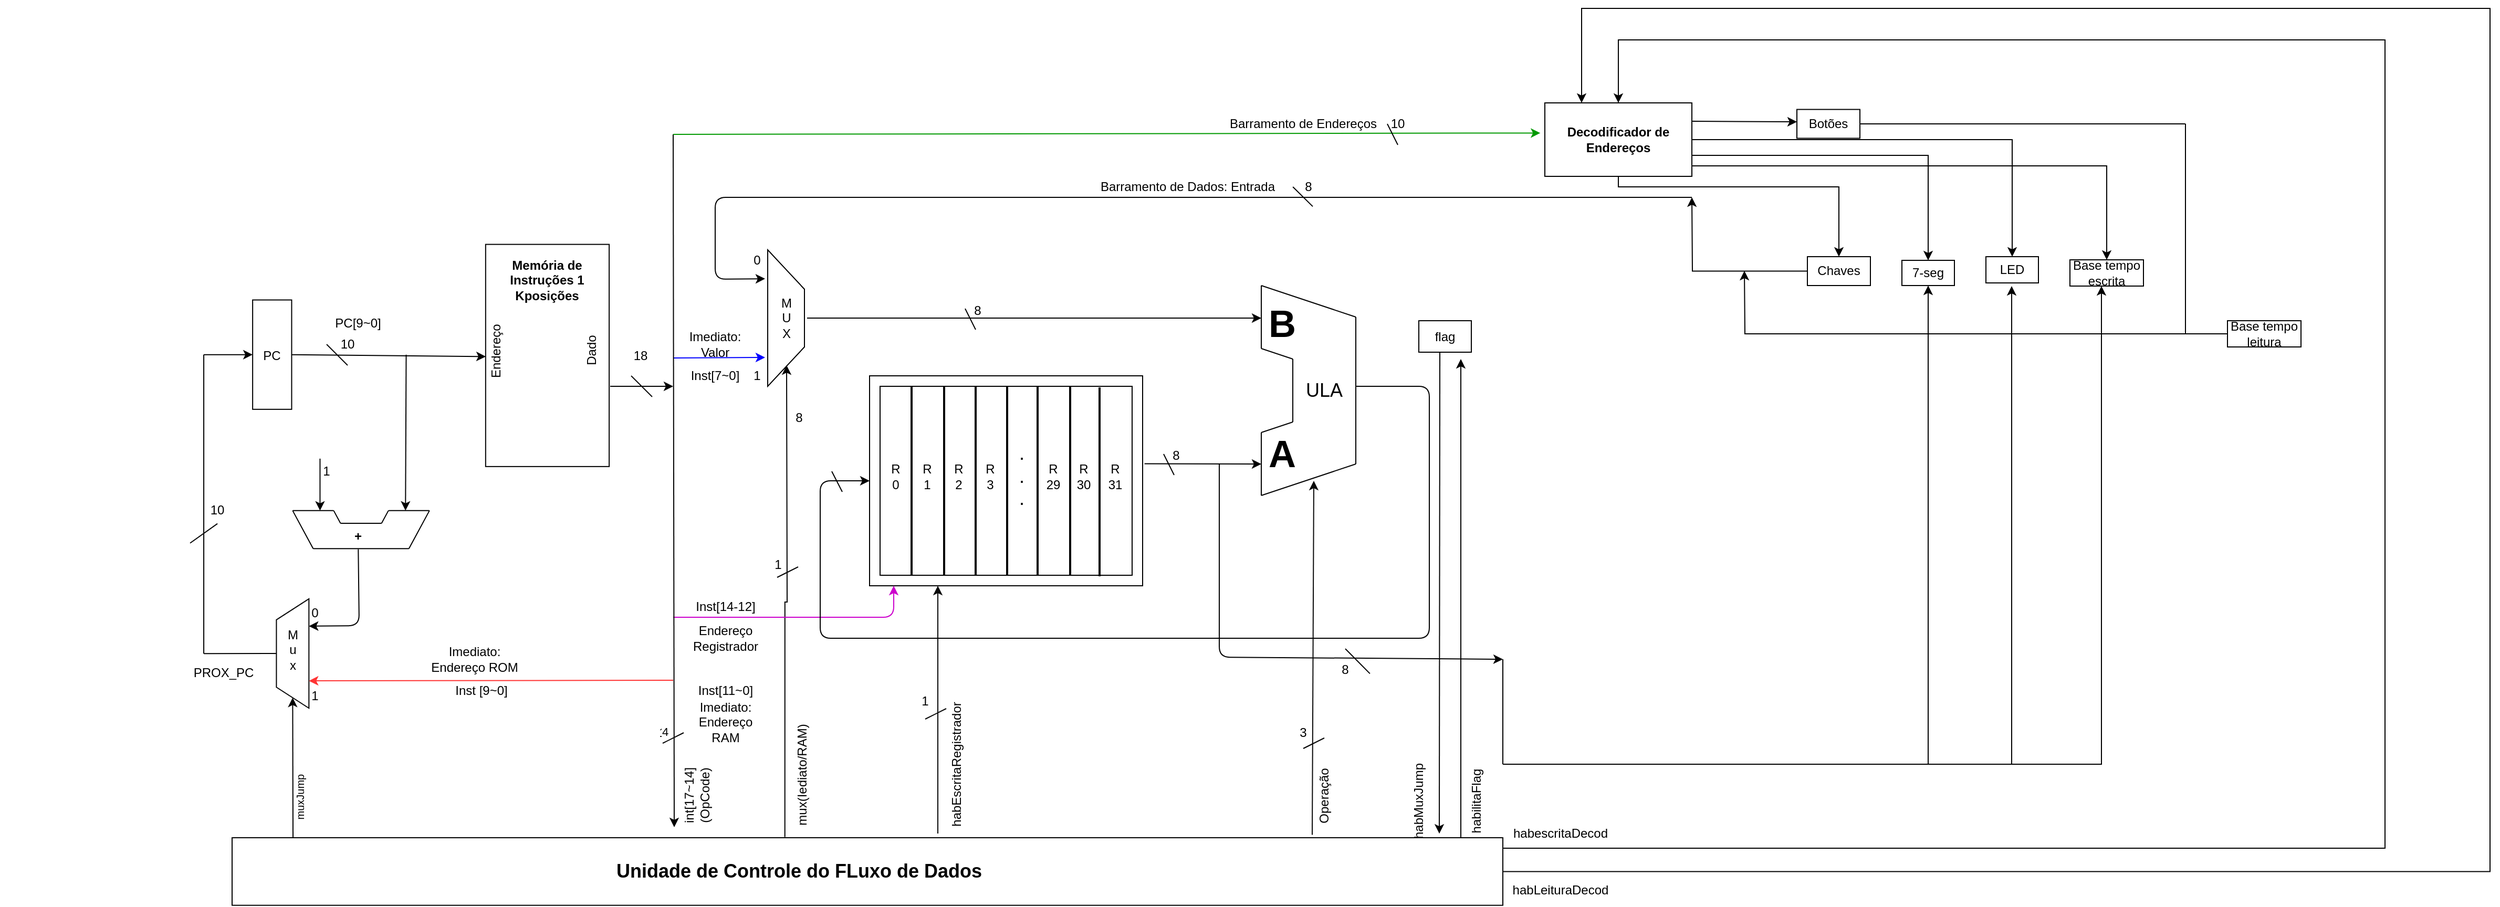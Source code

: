 <mxfile version="13.8.1" type="device" pages="2"><diagram id="LWoVrF8OoDAV8G8lVO-p" name="Page-1"><mxGraphModel dx="810" dy="1944" grid="1" gridSize="10" guides="1" tooltips="1" connect="1" arrows="1" fold="1" page="1" pageScale="1" pageWidth="850" pageHeight="1100" math="0" shadow="0"><root><mxCell id="0"/><mxCell id="1" parent="0"/><mxCell id="znv_fJyZxdECoLDiXQR2-28" value="" style="ellipse;whiteSpace=wrap;html=1;aspect=fixed;" parent="1" vertex="1"><mxGeometry height="30" as="geometry"/></mxCell><mxCell id="UHVUt-aTYS4RkwXvXLiw-1" value="" style="shape=trapezoid;perimeter=trapezoidPerimeter;whiteSpace=wrap;html=1;fixedSize=1;rotation=90;size=37.5;" parent="1" vertex="1"><mxGeometry x="682.5" y="217.5" width="130" height="35" as="geometry"/></mxCell><mxCell id="UHVUt-aTYS4RkwXvXLiw-2" style="edgeStyle=orthogonalEdgeStyle;rounded=0;orthogonalLoop=1;jettySize=auto;html=1;exitX=1;exitY=0.5;exitDx=0;exitDy=0;" parent="1" source="UHVUt-aTYS4RkwXvXLiw-3" edge="1"><mxGeometry relative="1" as="geometry"><mxPoint x="1200" y="235" as="targetPoint"/></mxGeometry></mxCell><mxCell id="UHVUt-aTYS4RkwXvXLiw-3" value="M&lt;br&gt;U&lt;br&gt;X" style="text;html=1;strokeColor=none;fillColor=none;align=center;verticalAlign=middle;whiteSpace=wrap;rounded=0;rotation=0;" parent="1" vertex="1"><mxGeometry x="727.5" y="197.5" width="40" height="75" as="geometry"/></mxCell><mxCell id="UHVUt-aTYS4RkwXvXLiw-4" value="" style="endArrow=classic;html=1;entryX=0;entryY=0;entryDx=0;entryDy=0;" parent="1" target="UHVUt-aTYS4RkwXvXLiw-3" edge="1"><mxGeometry width="50" height="50" relative="1" as="geometry"><mxPoint x="1610" y="120" as="sourcePoint"/><mxPoint x="740" y="280" as="targetPoint"/><Array as="points"><mxPoint x="680" y="120"/><mxPoint x="680" y="198"/></Array></mxGeometry></mxCell><mxCell id="UHVUt-aTYS4RkwXvXLiw-5" value="0" style="text;html=1;strokeColor=none;fillColor=none;align=center;verticalAlign=middle;whiteSpace=wrap;rounded=0;" parent="1" vertex="1"><mxGeometry x="700" y="170" width="40" height="20" as="geometry"/></mxCell><mxCell id="UHVUt-aTYS4RkwXvXLiw-6" value="1" style="text;html=1;strokeColor=none;fillColor=none;align=center;verticalAlign=middle;whiteSpace=wrap;rounded=0;" parent="1" vertex="1"><mxGeometry x="700" y="280" width="40" height="20" as="geometry"/></mxCell><mxCell id="UHVUt-aTYS4RkwXvXLiw-7" value="" style="endArrow=classic;html=1;fillColor=#0000FF;entryX=0;entryY=1;entryDx=0;entryDy=0;strokeColor=#0000FF;" parent="1" target="UHVUt-aTYS4RkwXvXLiw-3" edge="1"><mxGeometry width="50" height="50" relative="1" as="geometry"><mxPoint x="640" y="273" as="sourcePoint"/><mxPoint x="740" y="280" as="targetPoint"/></mxGeometry></mxCell><mxCell id="UHVUt-aTYS4RkwXvXLiw-8" value="" style="endArrow=none;html=1;strokeColor=#000000;fillColor=#0000FF;" parent="1" edge="1"><mxGeometry width="50" height="50" relative="1" as="geometry"><mxPoint x="928" y="246" as="sourcePoint"/><mxPoint x="918" y="226" as="targetPoint"/></mxGeometry></mxCell><mxCell id="UHVUt-aTYS4RkwXvXLiw-9" value="8" style="text;html=1;strokeColor=none;fillColor=none;align=center;verticalAlign=middle;whiteSpace=wrap;rounded=0;" parent="1" vertex="1"><mxGeometry x="910" y="217.5" width="40" height="20" as="geometry"/></mxCell><mxCell id="UHVUt-aTYS4RkwXvXLiw-10" style="edgeStyle=orthogonalEdgeStyle;rounded=0;orthogonalLoop=1;jettySize=auto;html=1;exitX=0.435;exitY=-0.009;exitDx=0;exitDy=0;exitPerimeter=0;" parent="1" source="pxWxc9bScEo6v4QeYYVr-26" edge="1"><mxGeometry relative="1" as="geometry"><mxPoint x="748" y="280" as="targetPoint"/><mxPoint x="748" y="720" as="sourcePoint"/></mxGeometry></mxCell><mxCell id="UHVUt-aTYS4RkwXvXLiw-11" value="" style="endArrow=none;html=1;strokeColor=#000000;fillColor=#0000FF;" parent="1" edge="1"><mxGeometry width="50" height="50" relative="1" as="geometry"><mxPoint x="759" y="472" as="sourcePoint"/><mxPoint x="739" y="482" as="targetPoint"/></mxGeometry></mxCell><mxCell id="UHVUt-aTYS4RkwXvXLiw-12" value="1" style="text;html=1;strokeColor=none;fillColor=none;align=center;verticalAlign=middle;whiteSpace=wrap;rounded=0;rotation=0;" parent="1" vertex="1"><mxGeometry x="720" y="460" width="40" height="20" as="geometry"/></mxCell><mxCell id="UHVUt-aTYS4RkwXvXLiw-13" value="" style="group" parent="1" vertex="1" connectable="0"><mxGeometry x="827" y="290" width="260" height="200" as="geometry"/></mxCell><mxCell id="UHVUt-aTYS4RkwXvXLiw-14" value="" style="group" parent="UHVUt-aTYS4RkwXvXLiw-13" vertex="1" connectable="0"><mxGeometry width="260" height="200" as="geometry"/></mxCell><mxCell id="UHVUt-aTYS4RkwXvXLiw-15" value="" style="verticalLabelPosition=bottom;verticalAlign=top;html=1;shape=mxgraph.basic.frame;dx=10;" parent="UHVUt-aTYS4RkwXvXLiw-14" vertex="1"><mxGeometry width="260" height="200" as="geometry"/></mxCell><mxCell id="UHVUt-aTYS4RkwXvXLiw-16" value="R&lt;br&gt;0" style="text;html=1;strokeColor=none;fillColor=none;align=center;verticalAlign=middle;whiteSpace=wrap;rounded=0;rotation=0;" parent="UHVUt-aTYS4RkwXvXLiw-14" vertex="1"><mxGeometry x="5" y="58" width="40" height="75" as="geometry"/></mxCell><mxCell id="UHVUt-aTYS4RkwXvXLiw-17" value="R&lt;br&gt;1" style="text;html=1;strokeColor=none;fillColor=none;align=center;verticalAlign=middle;whiteSpace=wrap;rounded=0;rotation=0;" parent="UHVUt-aTYS4RkwXvXLiw-14" vertex="1"><mxGeometry x="35" y="58" width="40" height="75" as="geometry"/></mxCell><mxCell id="UHVUt-aTYS4RkwXvXLiw-18" value="R&lt;br&gt;2" style="text;html=1;strokeColor=none;fillColor=none;align=center;verticalAlign=middle;whiteSpace=wrap;rounded=0;rotation=0;" parent="UHVUt-aTYS4RkwXvXLiw-14" vertex="1"><mxGeometry x="65" y="58" width="40" height="75" as="geometry"/></mxCell><mxCell id="UHVUt-aTYS4RkwXvXLiw-19" value="R&lt;br&gt;3" style="text;html=1;strokeColor=none;fillColor=none;align=center;verticalAlign=middle;whiteSpace=wrap;rounded=0;rotation=0;" parent="UHVUt-aTYS4RkwXvXLiw-14" vertex="1"><mxGeometry x="95" y="58" width="40" height="75" as="geometry"/></mxCell><mxCell id="UHVUt-aTYS4RkwXvXLiw-20" value="&lt;font style=&quot;font-size: 18px&quot;&gt;.&lt;br&gt;.&lt;br&gt;.&lt;/font&gt;" style="text;html=1;strokeColor=none;fillColor=none;align=center;verticalAlign=middle;whiteSpace=wrap;rounded=0;rotation=0;" parent="UHVUt-aTYS4RkwXvXLiw-14" vertex="1"><mxGeometry x="125" y="58" width="40" height="75" as="geometry"/></mxCell><mxCell id="UHVUt-aTYS4RkwXvXLiw-21" value="R&lt;br&gt;29" style="text;html=1;strokeColor=none;fillColor=none;align=center;verticalAlign=middle;whiteSpace=wrap;rounded=0;rotation=0;" parent="UHVUt-aTYS4RkwXvXLiw-14" vertex="1"><mxGeometry x="155" y="58" width="40" height="75" as="geometry"/></mxCell><mxCell id="UHVUt-aTYS4RkwXvXLiw-22" value="R&lt;br&gt;30" style="text;html=1;strokeColor=none;fillColor=none;align=center;verticalAlign=middle;whiteSpace=wrap;rounded=0;rotation=0;" parent="UHVUt-aTYS4RkwXvXLiw-14" vertex="1"><mxGeometry x="184" y="58" width="40" height="75" as="geometry"/></mxCell><mxCell id="UHVUt-aTYS4RkwXvXLiw-23" value="R&lt;br&gt;31" style="text;html=1;strokeColor=none;fillColor=none;align=center;verticalAlign=middle;whiteSpace=wrap;rounded=0;rotation=0;" parent="UHVUt-aTYS4RkwXvXLiw-14" vertex="1"><mxGeometry x="214" y="58" width="40" height="75" as="geometry"/></mxCell><mxCell id="UHVUt-aTYS4RkwXvXLiw-24" value="" style="line;strokeWidth=2;direction=south;html=1;" parent="UHVUt-aTYS4RkwXvXLiw-14" vertex="1"><mxGeometry x="35" y="10" width="10" height="180" as="geometry"/></mxCell><mxCell id="UHVUt-aTYS4RkwXvXLiw-25" value="" style="line;strokeWidth=2;direction=south;html=1;" parent="UHVUt-aTYS4RkwXvXLiw-14" vertex="1"><mxGeometry x="66" y="10" width="10" height="180" as="geometry"/></mxCell><mxCell id="UHVUt-aTYS4RkwXvXLiw-26" value="" style="line;strokeWidth=2;direction=south;html=1;" parent="UHVUt-aTYS4RkwXvXLiw-14" vertex="1"><mxGeometry x="96" y="10" width="10" height="180" as="geometry"/></mxCell><mxCell id="UHVUt-aTYS4RkwXvXLiw-27" value="" style="line;strokeWidth=2;direction=south;html=1;" parent="UHVUt-aTYS4RkwXvXLiw-14" vertex="1"><mxGeometry x="126" y="10" width="10" height="180" as="geometry"/></mxCell><mxCell id="UHVUt-aTYS4RkwXvXLiw-28" value="" style="line;strokeWidth=2;direction=south;html=1;" parent="UHVUt-aTYS4RkwXvXLiw-14" vertex="1"><mxGeometry x="155" y="10" width="10" height="180" as="geometry"/></mxCell><mxCell id="UHVUt-aTYS4RkwXvXLiw-29" value="" style="line;strokeWidth=2;direction=south;html=1;" parent="UHVUt-aTYS4RkwXvXLiw-14" vertex="1"><mxGeometry x="186" y="10" width="10" height="180" as="geometry"/></mxCell><mxCell id="UHVUt-aTYS4RkwXvXLiw-30" value="" style="line;strokeWidth=2;direction=south;html=1;" parent="UHVUt-aTYS4RkwXvXLiw-14" vertex="1"><mxGeometry x="214" y="11" width="10" height="180" as="geometry"/></mxCell><mxCell id="UHVUt-aTYS4RkwXvXLiw-31" value="" style="group" parent="1" vertex="1" connectable="0"><mxGeometry x="1200" y="204" width="90" height="200" as="geometry"/></mxCell><mxCell id="UHVUt-aTYS4RkwXvXLiw-32" value="" style="endArrow=none;html=1;strokeColor=#000000;fillColor=#0000FF;" parent="UHVUt-aTYS4RkwXvXLiw-31" edge="1"><mxGeometry width="50" height="50" relative="1" as="geometry"><mxPoint y="60" as="sourcePoint"/><mxPoint as="targetPoint"/></mxGeometry></mxCell><mxCell id="UHVUt-aTYS4RkwXvXLiw-33" value="" style="endArrow=none;html=1;strokeColor=#000000;fillColor=#0000FF;" parent="UHVUt-aTYS4RkwXvXLiw-31" edge="1"><mxGeometry width="50" height="50" relative="1" as="geometry"><mxPoint y="200" as="sourcePoint"/><mxPoint y="140" as="targetPoint"/></mxGeometry></mxCell><mxCell id="UHVUt-aTYS4RkwXvXLiw-34" value="" style="endArrow=none;html=1;strokeColor=#000000;fillColor=#0000FF;" parent="UHVUt-aTYS4RkwXvXLiw-31" edge="1"><mxGeometry width="50" height="50" relative="1" as="geometry"><mxPoint x="30" y="70" as="sourcePoint"/><mxPoint y="60" as="targetPoint"/></mxGeometry></mxCell><mxCell id="UHVUt-aTYS4RkwXvXLiw-35" value="" style="endArrow=none;html=1;strokeColor=#000000;fillColor=#0000FF;" parent="UHVUt-aTYS4RkwXvXLiw-31" edge="1"><mxGeometry width="50" height="50" relative="1" as="geometry"><mxPoint y="140" as="sourcePoint"/><mxPoint x="30" y="130" as="targetPoint"/></mxGeometry></mxCell><mxCell id="UHVUt-aTYS4RkwXvXLiw-36" value="" style="endArrow=none;html=1;strokeColor=#000000;fillColor=#0000FF;" parent="UHVUt-aTYS4RkwXvXLiw-31" edge="1"><mxGeometry width="50" height="50" relative="1" as="geometry"><mxPoint x="30" y="130" as="sourcePoint"/><mxPoint x="30" y="70" as="targetPoint"/></mxGeometry></mxCell><mxCell id="UHVUt-aTYS4RkwXvXLiw-37" value="" style="endArrow=none;html=1;strokeColor=#000000;fillColor=#0000FF;" parent="UHVUt-aTYS4RkwXvXLiw-31" edge="1"><mxGeometry width="50" height="50" relative="1" as="geometry"><mxPoint x="90" y="170" as="sourcePoint"/><mxPoint y="200" as="targetPoint"/></mxGeometry></mxCell><mxCell id="UHVUt-aTYS4RkwXvXLiw-38" value="" style="endArrow=none;html=1;strokeColor=#000000;fillColor=#0000FF;" parent="UHVUt-aTYS4RkwXvXLiw-31" edge="1"><mxGeometry width="50" height="50" relative="1" as="geometry"><mxPoint x="90" y="30" as="sourcePoint"/><mxPoint as="targetPoint"/></mxGeometry></mxCell><mxCell id="UHVUt-aTYS4RkwXvXLiw-39" value="" style="endArrow=none;html=1;strokeColor=#000000;fillColor=#0000FF;" parent="UHVUt-aTYS4RkwXvXLiw-31" edge="1"><mxGeometry width="50" height="50" relative="1" as="geometry"><mxPoint x="90" y="170" as="sourcePoint"/><mxPoint x="90" y="30" as="targetPoint"/></mxGeometry></mxCell><mxCell id="UHVUt-aTYS4RkwXvXLiw-40" value="&lt;font style=&quot;font-size: 18px&quot;&gt;ULA&lt;/font&gt;" style="text;html=1;strokeColor=none;fillColor=none;align=center;verticalAlign=middle;whiteSpace=wrap;rounded=0;" parent="UHVUt-aTYS4RkwXvXLiw-31" vertex="1"><mxGeometry x="40" y="90" width="40" height="20" as="geometry"/></mxCell><mxCell id="UHVUt-aTYS4RkwXvXLiw-41" value="&lt;b&gt;&lt;font style=&quot;font-size: 36px&quot;&gt;B&lt;/font&gt;&lt;/b&gt;" style="text;html=1;strokeColor=none;fillColor=none;align=center;verticalAlign=middle;whiteSpace=wrap;rounded=0;" parent="UHVUt-aTYS4RkwXvXLiw-31" vertex="1"><mxGeometry y="26" width="40" height="20" as="geometry"/></mxCell><mxCell id="UHVUt-aTYS4RkwXvXLiw-42" value="&lt;b&gt;&lt;font style=&quot;font-size: 36px&quot;&gt;A&lt;/font&gt;&lt;/b&gt;" style="text;html=1;strokeColor=none;fillColor=none;align=center;verticalAlign=middle;whiteSpace=wrap;rounded=0;" parent="UHVUt-aTYS4RkwXvXLiw-31" vertex="1"><mxGeometry y="150" width="40" height="20" as="geometry"/></mxCell><mxCell id="UHVUt-aTYS4RkwXvXLiw-43" value="" style="endArrow=classic;html=1;strokeColor=#000000;fillColor=#0000FF;exitX=1.007;exitY=0.419;exitDx=0;exitDy=0;exitPerimeter=0;entryX=0;entryY=1;entryDx=0;entryDy=0;" parent="1" source="UHVUt-aTYS4RkwXvXLiw-15" target="UHVUt-aTYS4RkwXvXLiw-42" edge="1"><mxGeometry width="50" height="50" relative="1" as="geometry"><mxPoint x="1140" y="510" as="sourcePoint"/><mxPoint x="1190" y="390" as="targetPoint"/></mxGeometry></mxCell><mxCell id="UHVUt-aTYS4RkwXvXLiw-44" value="" style="endArrow=none;html=1;strokeColor=#000000;fillColor=#0000FF;" parent="1" edge="1"><mxGeometry width="50" height="50" relative="1" as="geometry"><mxPoint x="1117" y="384.5" as="sourcePoint"/><mxPoint x="1107" y="364.5" as="targetPoint"/></mxGeometry></mxCell><mxCell id="UHVUt-aTYS4RkwXvXLiw-45" value="8" style="text;html=1;strokeColor=none;fillColor=none;align=center;verticalAlign=middle;whiteSpace=wrap;rounded=0;" parent="1" vertex="1"><mxGeometry x="1099" y="356" width="40" height="20" as="geometry"/></mxCell><mxCell id="UHVUt-aTYS4RkwXvXLiw-46" value="" style="endArrow=none;html=1;strokeColor=#000000;fillColor=#0000FF;exitX=-0.164;exitY=0.684;exitDx=0;exitDy=0;exitPerimeter=0;" parent="1" edge="1"><mxGeometry width="50" height="50" relative="1" as="geometry"><mxPoint x="1303.44" y="573.68" as="sourcePoint"/><mxPoint x="1280" y="550" as="targetPoint"/></mxGeometry></mxCell><mxCell id="UHVUt-aTYS4RkwXvXLiw-48" value="" style="endArrow=classic;html=1;strokeColor=#000000;fillColor=#0000FF;" parent="1" edge="1"><mxGeometry width="50" height="50" relative="1" as="geometry"><mxPoint x="1160" y="374" as="sourcePoint"/><mxPoint x="1430" y="560" as="targetPoint"/><Array as="points"><mxPoint x="1160" y="558"/></Array></mxGeometry></mxCell><mxCell id="UHVUt-aTYS4RkwXvXLiw-51" value="8" style="text;html=1;strokeColor=none;fillColor=none;align=center;verticalAlign=middle;whiteSpace=wrap;rounded=0;" parent="1" vertex="1"><mxGeometry x="740" y="320" width="40" height="20" as="geometry"/></mxCell><mxCell id="UHVUt-aTYS4RkwXvXLiw-52" value="" style="endArrow=classic;html=1;strokeColor=#CC00CC;fillColor=#0000FF;" parent="1" edge="1"><mxGeometry width="50" height="50" relative="1" as="geometry"><mxPoint x="640" y="520" as="sourcePoint"/><mxPoint x="850" y="490" as="targetPoint"/><Array as="points"><mxPoint x="850" y="520"/></Array></mxGeometry></mxCell><mxCell id="UHVUt-aTYS4RkwXvXLiw-105" value="" style="group" parent="1" vertex="1" connectable="0"><mxGeometry x="180" y="170" width="470" height="545.62" as="geometry"/></mxCell><mxCell id="znv_fJyZxdECoLDiXQR2-2" value="" style="rounded=0;whiteSpace=wrap;html=1;rotation=90;" parent="UHVUt-aTYS4RkwXvXLiw-105" vertex="1"><mxGeometry x="26.047" y="81.257" width="104.186" height="37.149" as="geometry"/></mxCell><mxCell id="znv_fJyZxdECoLDiXQR2-3" value="PC" style="text;html=1;strokeColor=none;fillColor=none;align=center;verticalAlign=middle;whiteSpace=wrap;rounded=0;" parent="UHVUt-aTYS4RkwXvXLiw-105" vertex="1"><mxGeometry x="52.093" y="63.463" width="52.093" height="74.298" as="geometry"/></mxCell><mxCell id="znv_fJyZxdECoLDiXQR2-4" value="" style="rounded=0;whiteSpace=wrap;html=1;rotation=90;" parent="UHVUt-aTYS4RkwXvXLiw-105" vertex="1"><mxGeometry x="234.419" y="41.793" width="211.628" height="117.639" as="geometry"/></mxCell><mxCell id="znv_fJyZxdECoLDiXQR2-5" value="&lt;b&gt;Memória de Instruções 1 Kposições&lt;/b&gt;" style="text;html=1;strokeColor=none;fillColor=none;align=center;verticalAlign=middle;whiteSpace=wrap;rounded=0;" parent="UHVUt-aTYS4RkwXvXLiw-105" vertex="1"><mxGeometry x="275.47" y="17.02" width="129.53" height="24.77" as="geometry"/></mxCell><mxCell id="znv_fJyZxdECoLDiXQR2-6" value="Endereço" style="text;html=1;strokeColor=none;fillColor=none;align=center;verticalAlign=middle;whiteSpace=wrap;rounded=0;rotation=-90;" parent="UHVUt-aTYS4RkwXvXLiw-105" vertex="1"><mxGeometry x="265.349" y="83.585" width="52.093" height="24.766" as="geometry"/></mxCell><mxCell id="znv_fJyZxdECoLDiXQR2-8" value="Dado" style="text;html=1;strokeColor=none;fillColor=none;align=center;verticalAlign=middle;whiteSpace=wrap;rounded=0;rotation=-90;" parent="UHVUt-aTYS4RkwXvXLiw-105" vertex="1"><mxGeometry x="356.512" y="83.585" width="52.093" height="24.766" as="geometry"/></mxCell><mxCell id="znv_fJyZxdECoLDiXQR2-19" value="&lt;b&gt;+&lt;/b&gt;" style="text;html=1;strokeColor=none;fillColor=none;align=center;verticalAlign=middle;whiteSpace=wrap;rounded=0;" parent="UHVUt-aTYS4RkwXvXLiw-105" vertex="1"><mxGeometry x="140" y="260.42" width="40" height="24.77" as="geometry"/></mxCell><mxCell id="znv_fJyZxdECoLDiXQR2-20" value="" style="endArrow=classic;html=1;" parent="UHVUt-aTYS4RkwXvXLiw-105" edge="1"><mxGeometry width="50" height="50" relative="1" as="geometry"><mxPoint x="123.721" y="198.896" as="sourcePoint"/><mxPoint x="123.721" y="248.428" as="targetPoint"/></mxGeometry></mxCell><mxCell id="znv_fJyZxdECoLDiXQR2-22" value="1" style="text;html=1;strokeColor=none;fillColor=none;align=center;verticalAlign=middle;whiteSpace=wrap;rounded=0;" parent="UHVUt-aTYS4RkwXvXLiw-105" vertex="1"><mxGeometry x="104.186" y="198.896" width="52.093" height="24.766" as="geometry"/></mxCell><mxCell id="znv_fJyZxdECoLDiXQR2-27" value="" style="endArrow=classic;html=1;entryX=0.25;entryY=1;entryDx=0;entryDy=0;" parent="UHVUt-aTYS4RkwXvXLiw-105" edge="1"><mxGeometry width="50" height="50" relative="1" as="geometry"><mxPoint x="205.767" y="99.832" as="sourcePoint"/><mxPoint x="205.116" y="248.428" as="targetPoint"/></mxGeometry></mxCell><mxCell id="jtXyegDFxefE0bFmwWX0-1" value="" style="endArrow=classic;html=1;entryX=0.391;entryY=0.102;entryDx=0;entryDy=0;entryPerimeter=0;exitX=0.5;exitY=0;exitDx=0;exitDy=0;" parent="UHVUt-aTYS4RkwXvXLiw-105" source="znv_fJyZxdECoLDiXQR2-2" target="znv_fJyZxdECoLDiXQR2-6" edge="1"><mxGeometry width="50" height="50" relative="1" as="geometry"><mxPoint x="91.163" y="112.215" as="sourcePoint"/><mxPoint x="156.279" y="50.3" as="targetPoint"/></mxGeometry></mxCell><mxCell id="8Zh56XKv5HRK2KbsWh3w-1" value="" style="shape=trapezoid;perimeter=trapezoidPerimeter;whiteSpace=wrap;html=1;fixedSize=1;rotation=-90;" parent="UHVUt-aTYS4RkwXvXLiw-105" vertex="1"><mxGeometry x="45.581" y="369.043" width="104.186" height="30.958" as="geometry"/></mxCell><mxCell id="8Zh56XKv5HRK2KbsWh3w-2" value="M&lt;br&gt;u&lt;br&gt;x" style="text;html=1;strokeColor=none;fillColor=none;align=center;verticalAlign=middle;whiteSpace=wrap;rounded=0;" parent="UHVUt-aTYS4RkwXvXLiw-105" vertex="1"><mxGeometry x="71.628" y="368.543" width="52.093" height="24.766" as="geometry"/></mxCell><mxCell id="8Zh56XKv5HRK2KbsWh3w-4" value="" style="endArrow=none;html=1;" parent="UHVUt-aTYS4RkwXvXLiw-105" edge="1"><mxGeometry width="50" height="50" relative="1" as="geometry"><mxPoint x="13.023" y="384.641" as="sourcePoint"/><mxPoint x="13.023" y="99.832" as="targetPoint"/></mxGeometry></mxCell><mxCell id="8Zh56XKv5HRK2KbsWh3w-5" value="" style="endArrow=none;html=1;entryX=0.5;entryY=0;entryDx=0;entryDy=0;" parent="UHVUt-aTYS4RkwXvXLiw-105" target="8Zh56XKv5HRK2KbsWh3w-1" edge="1"><mxGeometry width="50" height="50" relative="1" as="geometry"><mxPoint x="13.023" y="384.641" as="sourcePoint"/><mxPoint x="65.116" y="455.224" as="targetPoint"/></mxGeometry></mxCell><mxCell id="8Zh56XKv5HRK2KbsWh3w-6" value="" style="endArrow=classic;html=1;entryX=0.5;entryY=1;entryDx=0;entryDy=0;" parent="UHVUt-aTYS4RkwXvXLiw-105" target="znv_fJyZxdECoLDiXQR2-2" edge="1"><mxGeometry width="50" height="50" relative="1" as="geometry"><mxPoint x="13.023" y="99.832" as="sourcePoint"/><mxPoint y="198.896" as="targetPoint"/></mxGeometry></mxCell><mxCell id="8Zh56XKv5HRK2KbsWh3w-9" value="&lt;font style=&quot;font-size: 10px&quot;&gt;muxJump&lt;/font&gt;" style="text;html=1;strokeColor=none;fillColor=none;align=center;verticalAlign=middle;whiteSpace=wrap;rounded=0;rotation=-90;" parent="UHVUt-aTYS4RkwXvXLiw-105" vertex="1"><mxGeometry x="78.14" y="508.471" width="52.093" height="24.766" as="geometry"/></mxCell><mxCell id="UHVUt-aTYS4RkwXvXLiw-90" value="" style="endArrow=none;html=1;strokeColor=#000000;fillColor=#0000FF;" parent="UHVUt-aTYS4RkwXvXLiw-105" edge="1"><mxGeometry width="50" height="50" relative="1" as="geometry"><mxPoint x="188.837" y="248.428" as="sourcePoint"/><mxPoint x="227.907" y="248.428" as="targetPoint"/></mxGeometry></mxCell><mxCell id="UHVUt-aTYS4RkwXvXLiw-91" value="" style="endArrow=none;html=1;strokeColor=#000000;fillColor=#0000FF;" parent="UHVUt-aTYS4RkwXvXLiw-105" edge="1"><mxGeometry width="50" height="50" relative="1" as="geometry"><mxPoint x="97.674" y="248.428" as="sourcePoint"/><mxPoint x="136.744" y="248.428" as="targetPoint"/></mxGeometry></mxCell><mxCell id="UHVUt-aTYS4RkwXvXLiw-92" value="" style="endArrow=none;html=1;strokeColor=#000000;fillColor=#0000FF;" parent="UHVUt-aTYS4RkwXvXLiw-105" edge="1"><mxGeometry width="50" height="50" relative="1" as="geometry"><mxPoint x="182.326" y="260.501" as="sourcePoint"/><mxPoint x="188.837" y="248.428" as="targetPoint"/></mxGeometry></mxCell><mxCell id="UHVUt-aTYS4RkwXvXLiw-93" value="" style="endArrow=none;html=1;strokeColor=#000000;fillColor=#0000FF;" parent="UHVUt-aTYS4RkwXvXLiw-105" edge="1"><mxGeometry width="50" height="50" relative="1" as="geometry"><mxPoint x="136.744" y="248.428" as="sourcePoint"/><mxPoint x="143.256" y="260.501" as="targetPoint"/></mxGeometry></mxCell><mxCell id="UHVUt-aTYS4RkwXvXLiw-94" value="" style="endArrow=none;html=1;strokeColor=#000000;fillColor=#0000FF;" parent="UHVUt-aTYS4RkwXvXLiw-105" edge="1"><mxGeometry width="50" height="50" relative="1" as="geometry"><mxPoint x="143.256" y="260.501" as="sourcePoint"/><mxPoint x="182.326" y="260.501" as="targetPoint"/></mxGeometry></mxCell><mxCell id="UHVUt-aTYS4RkwXvXLiw-95" value="" style="endArrow=none;html=1;strokeColor=#000000;fillColor=#0000FF;" parent="UHVUt-aTYS4RkwXvXLiw-105" edge="1"><mxGeometry width="50" height="50" relative="1" as="geometry"><mxPoint x="117.209" y="284.648" as="sourcePoint"/><mxPoint x="97.674" y="248.428" as="targetPoint"/></mxGeometry></mxCell><mxCell id="UHVUt-aTYS4RkwXvXLiw-96" value="" style="endArrow=none;html=1;strokeColor=#000000;fillColor=#0000FF;" parent="UHVUt-aTYS4RkwXvXLiw-105" edge="1"><mxGeometry width="50" height="50" relative="1" as="geometry"><mxPoint x="208.372" y="284.648" as="sourcePoint"/><mxPoint x="227.907" y="248.428" as="targetPoint"/></mxGeometry></mxCell><mxCell id="UHVUt-aTYS4RkwXvXLiw-97" value="" style="endArrow=none;html=1;strokeColor=#000000;fillColor=#0000FF;" parent="UHVUt-aTYS4RkwXvXLiw-105" edge="1"><mxGeometry width="50" height="50" relative="1" as="geometry"><mxPoint x="117.209" y="284.648" as="sourcePoint"/><mxPoint x="208.372" y="284.648" as="targetPoint"/></mxGeometry></mxCell><mxCell id="UHVUt-aTYS4RkwXvXLiw-103" value="" style="endArrow=none;html=1;" parent="UHVUt-aTYS4RkwXvXLiw-105" edge="1"><mxGeometry width="50" height="50" relative="1" as="geometry"><mxPoint y="279.385" as="sourcePoint"/><mxPoint x="26.047" y="260.811" as="targetPoint"/><Array as="points"><mxPoint x="26.047" y="260.811"/></Array></mxGeometry></mxCell><mxCell id="UHVUt-aTYS4RkwXvXLiw-104" value="10" style="text;html=1;strokeColor=none;fillColor=none;align=center;verticalAlign=middle;whiteSpace=wrap;rounded=0;" parent="UHVUt-aTYS4RkwXvXLiw-105" vertex="1"><mxGeometry y="236.045" width="52.093" height="24.766" as="geometry"/></mxCell><mxCell id="UHVUt-aTYS4RkwXvXLiw-109" value="" style="endArrow=classic;html=1;strokeColor=#FF3333;entryX=0.25;entryY=1;entryDx=0;entryDy=0;" parent="UHVUt-aTYS4RkwXvXLiw-105" target="8Zh56XKv5HRK2KbsWh3w-1" edge="1"><mxGeometry width="50" height="50" relative="1" as="geometry"><mxPoint x="460" y="410" as="sourcePoint"/><mxPoint x="235" y="399.5" as="targetPoint"/></mxGeometry></mxCell><mxCell id="UHVUt-aTYS4RkwXvXLiw-110" value="Imediato:&lt;br&gt;Endereço ROM" style="text;html=1;strokeColor=none;fillColor=none;align=center;verticalAlign=middle;whiteSpace=wrap;rounded=0;" parent="UHVUt-aTYS4RkwXvXLiw-105" vertex="1"><mxGeometry x="221.4" y="380" width="100" height="20" as="geometry"/></mxCell><mxCell id="UHVUt-aTYS4RkwXvXLiw-111" value="Inst [9~0]" style="text;html=1;strokeColor=none;fillColor=none;align=center;verticalAlign=middle;whiteSpace=wrap;rounded=0;" parent="UHVUt-aTYS4RkwXvXLiw-105" vertex="1"><mxGeometry x="245" y="410" width="65" height="20" as="geometry"/></mxCell><mxCell id="UHVUt-aTYS4RkwXvXLiw-144" value="PROX_PC" style="text;html=1;strokeColor=none;fillColor=none;align=center;verticalAlign=middle;whiteSpace=wrap;rounded=0;" parent="UHVUt-aTYS4RkwXvXLiw-105" vertex="1"><mxGeometry x="12.09" y="393.31" width="40" height="20" as="geometry"/></mxCell><mxCell id="UHVUt-aTYS4RkwXvXLiw-180" value="10" style="text;html=1;strokeColor=none;fillColor=none;align=center;verticalAlign=middle;whiteSpace=wrap;rounded=0;" parent="UHVUt-aTYS4RkwXvXLiw-105" vertex="1"><mxGeometry x="130.23" y="80" width="40" height="20" as="geometry"/></mxCell><mxCell id="UHVUt-aTYS4RkwXvXLiw-181" value="PC[9~0]" style="text;html=1;strokeColor=none;fillColor=none;align=center;verticalAlign=middle;whiteSpace=wrap;rounded=0;" parent="UHVUt-aTYS4RkwXvXLiw-105" vertex="1"><mxGeometry x="140" y="60" width="40" height="20" as="geometry"/></mxCell><mxCell id="UHVUt-aTYS4RkwXvXLiw-219" value="18" style="text;html=1;strokeColor=none;fillColor=none;align=center;verticalAlign=middle;whiteSpace=wrap;rounded=0;" parent="UHVUt-aTYS4RkwXvXLiw-105" vertex="1"><mxGeometry x="408.6" y="90.61" width="40" height="20" as="geometry"/></mxCell><mxCell id="UHVUt-aTYS4RkwXvXLiw-240" value="1" style="text;html=1;strokeColor=none;fillColor=none;align=center;verticalAlign=middle;whiteSpace=wrap;rounded=0;rotation=0;" parent="UHVUt-aTYS4RkwXvXLiw-105" vertex="1"><mxGeometry x="430" y="450" width="40" height="20" as="geometry"/></mxCell><mxCell id="d6jqEGFviwtfxh8gqe0N-5" value="" style="endArrow=classic;html=1;strokeColor=#000000;entryX=0.75;entryY=1;entryDx=0;entryDy=0;" parent="UHVUt-aTYS4RkwXvXLiw-105" source="znv_fJyZxdECoLDiXQR2-19" target="8Zh56XKv5HRK2KbsWh3w-1" edge="1"><mxGeometry width="50" height="50" relative="1" as="geometry"><mxPoint x="160" y="290" as="sourcePoint"/><mxPoint x="230" y="290" as="targetPoint"/><Array as="points"><mxPoint x="161" y="358"/></Array></mxGeometry></mxCell><mxCell id="d6jqEGFviwtfxh8gqe0N-6" value="0" style="text;html=1;strokeColor=none;fillColor=none;align=center;verticalAlign=middle;whiteSpace=wrap;rounded=0;" parent="UHVUt-aTYS4RkwXvXLiw-105" vertex="1"><mxGeometry x="113.95" y="340" width="9.77" height="11.46" as="geometry"/></mxCell><mxCell id="d6jqEGFviwtfxh8gqe0N-7" value="1" style="text;html=1;strokeColor=none;fillColor=none;align=center;verticalAlign=middle;whiteSpace=wrap;rounded=0;" parent="UHVUt-aTYS4RkwXvXLiw-105" vertex="1"><mxGeometry x="113.72" y="420" width="10" height="10" as="geometry"/></mxCell><mxCell id="UHVUt-aTYS4RkwXvXLiw-106" value="" style="endArrow=classic;html=1;" parent="1" edge="1"><mxGeometry width="50" height="50" relative="1" as="geometry"><mxPoint x="580" y="300" as="sourcePoint"/><mxPoint x="640" y="300" as="targetPoint"/></mxGeometry></mxCell><object label="" id="UHVUt-aTYS4RkwXvXLiw-107"><mxCell style="endArrow=classic;html=1;strokeColor=#000000;" parent="1" edge="1"><mxGeometry width="50" height="50" relative="1" as="geometry"><mxPoint x="640" y="60" as="sourcePoint"/><mxPoint x="641" y="720" as="targetPoint"/></mxGeometry></mxCell></object><mxCell id="UHVUt-aTYS4RkwXvXLiw-242" value="4" style="edgeLabel;html=1;align=center;verticalAlign=middle;resizable=0;points=[];" parent="UHVUt-aTYS4RkwXvXLiw-107" vertex="1" connectable="0"><mxGeometry x="0.724" y="-9" relative="1" as="geometry"><mxPoint as="offset"/></mxGeometry></mxCell><mxCell id="UHVUt-aTYS4RkwXvXLiw-146" value="" style="endArrow=none;html=1;strokeColor=#080808;fillColor=#080808;" parent="1" edge="1"><mxGeometry width="50" height="50" relative="1" as="geometry"><mxPoint x="330" y="280" as="sourcePoint"/><mxPoint x="310" y="260" as="targetPoint"/></mxGeometry></mxCell><mxCell id="UHVUt-aTYS4RkwXvXLiw-183" value="" style="endArrow=none;html=1;strokeColor=#080808;fillColor=#080808;" parent="1" edge="1"><mxGeometry width="50" height="50" relative="1" as="geometry"><mxPoint x="620" y="310" as="sourcePoint"/><mxPoint x="600" y="290" as="targetPoint"/></mxGeometry></mxCell><mxCell id="UHVUt-aTYS4RkwXvXLiw-220" value="Inst[14-12]" style="text;html=1;strokeColor=none;fillColor=none;align=center;verticalAlign=middle;whiteSpace=wrap;rounded=0;" parent="1" vertex="1"><mxGeometry x="660" y="500" width="60" height="20" as="geometry"/></mxCell><mxCell id="UHVUt-aTYS4RkwXvXLiw-221" value="Endereço Registrador" style="text;html=1;strokeColor=none;fillColor=none;align=center;verticalAlign=middle;whiteSpace=wrap;rounded=0;" parent="1" vertex="1"><mxGeometry x="660" y="530" width="60" height="20" as="geometry"/></mxCell><mxCell id="UHVUt-aTYS4RkwXvXLiw-223" value="Inst[7~0]" style="text;html=1;strokeColor=none;fillColor=none;align=center;verticalAlign=middle;whiteSpace=wrap;rounded=0;" parent="1" vertex="1"><mxGeometry x="650" y="280" width="60" height="20" as="geometry"/></mxCell><mxCell id="UHVUt-aTYS4RkwXvXLiw-224" value="Imediato: Valor" style="text;html=1;strokeColor=none;fillColor=none;align=center;verticalAlign=middle;whiteSpace=wrap;rounded=0;" parent="1" vertex="1"><mxGeometry x="650" y="250" width="60" height="20" as="geometry"/></mxCell><mxCell id="UHVUt-aTYS4RkwXvXLiw-226" value="" style="endArrow=classic;html=1;strokeColor=#080808;fillColor=#080808;entryX=0;entryY=0;entryDx=65;entryDy=200;entryPerimeter=0;" parent="1" target="UHVUt-aTYS4RkwXvXLiw-15" edge="1"><mxGeometry width="50" height="50" relative="1" as="geometry"><mxPoint x="892" y="726" as="sourcePoint"/><mxPoint x="950" y="610" as="targetPoint"/></mxGeometry></mxCell><mxCell id="UHVUt-aTYS4RkwXvXLiw-227" value="habEscritaRegistrador" style="text;html=1;strokeColor=none;fillColor=none;align=center;verticalAlign=middle;whiteSpace=wrap;rounded=0;rotation=-90;" parent="1" vertex="1"><mxGeometry x="890" y="650" width="40" height="20" as="geometry"/></mxCell><mxCell id="UHVUt-aTYS4RkwXvXLiw-228" value="" style="endArrow=none;html=1;strokeColor=#000000;fillColor=#0000FF;" parent="1" edge="1"><mxGeometry width="50" height="50" relative="1" as="geometry"><mxPoint x="900" y="607" as="sourcePoint"/><mxPoint x="880" y="617" as="targetPoint"/></mxGeometry></mxCell><mxCell id="UHVUt-aTYS4RkwXvXLiw-229" value="1" style="text;html=1;strokeColor=none;fillColor=none;align=center;verticalAlign=middle;whiteSpace=wrap;rounded=0;rotation=0;" parent="1" vertex="1"><mxGeometry x="860" y="590" width="40" height="20" as="geometry"/></mxCell><mxCell id="UHVUt-aTYS4RkwXvXLiw-230" value="mux(Iediato/RAM)" style="text;html=1;strokeColor=none;fillColor=none;align=center;verticalAlign=middle;whiteSpace=wrap;rounded=0;rotation=-90;" parent="1" vertex="1"><mxGeometry x="743" y="660" width="40" height="20" as="geometry"/></mxCell><mxCell id="UHVUt-aTYS4RkwXvXLiw-232" value="" style="endArrow=classic;html=1;strokeColor=#080808;fillColor=#080808;exitX=0.85;exitY=-0.043;exitDx=0;exitDy=0;exitPerimeter=0;" parent="1" source="pxWxc9bScEo6v4QeYYVr-26" edge="1"><mxGeometry width="50" height="50" relative="1" as="geometry"><mxPoint x="1250" y="720" as="sourcePoint"/><mxPoint x="1250" y="390" as="targetPoint"/></mxGeometry></mxCell><mxCell id="UHVUt-aTYS4RkwXvXLiw-233" value="3" style="text;html=1;strokeColor=none;fillColor=none;align=center;verticalAlign=middle;whiteSpace=wrap;rounded=0;rotation=0;" parent="1" vertex="1"><mxGeometry x="1220" y="620" width="40" height="20" as="geometry"/></mxCell><mxCell id="UHVUt-aTYS4RkwXvXLiw-234" value="" style="endArrow=none;html=1;strokeColor=#000000;fillColor=#0000FF;" parent="1" edge="1"><mxGeometry width="50" height="50" relative="1" as="geometry"><mxPoint x="1260" y="635" as="sourcePoint"/><mxPoint x="1240" y="645" as="targetPoint"/></mxGeometry></mxCell><mxCell id="UHVUt-aTYS4RkwXvXLiw-238" value="" style="endArrow=none;html=1;strokeColor=#000000;fillColor=#0000FF;entryX=1.056;entryY=0.5;entryDx=0;entryDy=0;entryPerimeter=0;exitX=-0.15;exitY=1.434;exitDx=0;exitDy=0;exitPerimeter=0;" parent="1" target="UHVUt-aTYS4RkwXvXLiw-239" edge="1"><mxGeometry width="50" height="50" relative="1" as="geometry"><mxPoint x="1249" y="128.68" as="sourcePoint"/><mxPoint x="1330" y="110" as="targetPoint"/></mxGeometry></mxCell><mxCell id="UHVUt-aTYS4RkwXvXLiw-239" value="Barramento de Dados: Entrada" style="text;html=1;strokeColor=none;fillColor=none;align=center;verticalAlign=middle;whiteSpace=wrap;rounded=0;" parent="1" vertex="1"><mxGeometry x="1040" y="100" width="180" height="20" as="geometry"/></mxCell><mxCell id="UHVUt-aTYS4RkwXvXLiw-243" value="" style="endArrow=none;html=1;strokeColor=#000000;fillColor=#0000FF;" parent="1" edge="1"><mxGeometry width="50" height="50" relative="1" as="geometry"><mxPoint x="650" y="630" as="sourcePoint"/><mxPoint x="630" y="640" as="targetPoint"/></mxGeometry></mxCell><mxCell id="UHVUt-aTYS4RkwXvXLiw-244" value="int[17~14] (OpCode)" style="text;html=1;strokeColor=none;fillColor=none;align=center;verticalAlign=middle;whiteSpace=wrap;rounded=0;rotation=-90;" parent="1" vertex="1"><mxGeometry x="642.5" y="680" width="40" height="20" as="geometry"/></mxCell><mxCell id="UHVUt-aTYS4RkwXvXLiw-245" value="Inst[11~0]" style="text;html=1;strokeColor=none;fillColor=none;align=center;verticalAlign=middle;whiteSpace=wrap;rounded=0;" parent="1" vertex="1"><mxGeometry x="660" y="580" width="60" height="20" as="geometry"/></mxCell><mxCell id="UHVUt-aTYS4RkwXvXLiw-246" value="Imediato:&lt;br&gt;Endereço RAM" style="text;html=1;strokeColor=none;fillColor=none;align=center;verticalAlign=middle;whiteSpace=wrap;rounded=0;" parent="1" vertex="1"><mxGeometry x="660" y="610" width="60" height="20" as="geometry"/></mxCell><mxCell id="UHVUt-aTYS4RkwXvXLiw-247" value="" style="endArrow=classic;html=1;strokeColor=#009900;fillColor=#080808;entryX=-0.031;entryY=0.41;entryDx=0;entryDy=0;entryPerimeter=0;" parent="1" target="pxWxc9bScEo6v4QeYYVr-1" edge="1"><mxGeometry width="50" height="50" relative="1" as="geometry"><mxPoint x="640" y="60" as="sourcePoint"/><mxPoint x="1360.654" y="60" as="targetPoint"/></mxGeometry></mxCell><mxCell id="UHVUt-aTYS4RkwXvXLiw-248" value="10" style="text;html=1;strokeColor=none;fillColor=none;align=center;verticalAlign=middle;whiteSpace=wrap;rounded=0;" parent="1" vertex="1"><mxGeometry x="1310" y="40" width="40" height="20" as="geometry"/></mxCell><mxCell id="UHVUt-aTYS4RkwXvXLiw-249" value="" style="endArrow=none;html=1;strokeColor=#000000;fillColor=#0000FF;" parent="1" edge="1"><mxGeometry width="50" height="50" relative="1" as="geometry"><mxPoint x="1330" y="70" as="sourcePoint"/><mxPoint x="1320" y="50.0" as="targetPoint"/></mxGeometry></mxCell><mxCell id="UHVUt-aTYS4RkwXvXLiw-250" value="Barramento de Endereços" style="text;html=1;strokeColor=none;fillColor=none;align=center;verticalAlign=middle;whiteSpace=wrap;rounded=0;" parent="1" vertex="1"><mxGeometry x="1150" y="40" width="180" height="20" as="geometry"/></mxCell><mxCell id="pxWxc9bScEo6v4QeYYVr-38" style="edgeStyle=orthogonalEdgeStyle;rounded=0;orthogonalLoop=1;jettySize=auto;html=1;entryX=0.5;entryY=0;entryDx=0;entryDy=0;" parent="1" source="pxWxc9bScEo6v4QeYYVr-1" target="pxWxc9bScEo6v4QeYYVr-28" edge="1"><mxGeometry relative="1" as="geometry"><mxPoint x="1760" y="220" as="targetPoint"/><Array as="points"><mxPoint x="1540" y="110"/><mxPoint x="1750" y="110"/></Array></mxGeometry></mxCell><mxCell id="pxWxc9bScEo6v4QeYYVr-39" style="edgeStyle=orthogonalEdgeStyle;rounded=0;orthogonalLoop=1;jettySize=auto;html=1;entryX=0.5;entryY=0;entryDx=0;entryDy=0;" parent="1" source="pxWxc9bScEo6v4QeYYVr-1" target="pxWxc9bScEo6v4QeYYVr-31" edge="1"><mxGeometry relative="1" as="geometry"><Array as="points"><mxPoint x="1835" y="80"/></Array></mxGeometry></mxCell><mxCell id="7VlihGykTP07XiKsROtm-1" style="edgeStyle=orthogonalEdgeStyle;rounded=0;orthogonalLoop=1;jettySize=auto;html=1;exitX=1;exitY=0.5;exitDx=0;exitDy=0;entryX=0.5;entryY=0;entryDx=0;entryDy=0;" parent="1" source="pxWxc9bScEo6v4QeYYVr-1" target="7VlihGykTP07XiKsROtm-2" edge="1"><mxGeometry relative="1" as="geometry"><mxPoint x="1890" y="65" as="targetPoint"/><Array as="points"><mxPoint x="1915" y="65"/></Array></mxGeometry></mxCell><mxCell id="7VlihGykTP07XiKsROtm-3" style="edgeStyle=orthogonalEdgeStyle;rounded=0;orthogonalLoop=1;jettySize=auto;html=1;exitX=1;exitY=0.75;exitDx=0;exitDy=0;entryX=0.5;entryY=0;entryDx=0;entryDy=0;" parent="1" source="pxWxc9bScEo6v4QeYYVr-1" target="7VlihGykTP07XiKsROtm-4" edge="1"><mxGeometry relative="1" as="geometry"><mxPoint x="1990" y="180" as="targetPoint"/><Array as="points"><mxPoint x="1610" y="90"/><mxPoint x="2005" y="90"/></Array></mxGeometry></mxCell><mxCell id="pxWxc9bScEo6v4QeYYVr-1" value="" style="rounded=0;whiteSpace=wrap;html=1;" parent="1" vertex="1"><mxGeometry x="1470" y="30" width="140" height="70" as="geometry"/></mxCell><mxCell id="pxWxc9bScEo6v4QeYYVr-4" value="8" style="text;html=1;strokeColor=none;fillColor=none;align=center;verticalAlign=middle;whiteSpace=wrap;rounded=0;" parent="1" vertex="1"><mxGeometry x="1225" y="100" width="40" height="20" as="geometry"/></mxCell><mxCell id="pxWxc9bScEo6v4QeYYVr-5" value="&lt;b&gt;Decodificador de Endereços&lt;/b&gt;" style="text;html=1;strokeColor=none;fillColor=none;align=center;verticalAlign=middle;whiteSpace=wrap;rounded=0;" parent="1" vertex="1"><mxGeometry x="1485" y="45" width="110" height="40" as="geometry"/></mxCell><mxCell id="pxWxc9bScEo6v4QeYYVr-8" value="" style="endArrow=classic;html=1;exitX=1;exitY=0.25;exitDx=0;exitDy=0;" parent="1" source="pxWxc9bScEo6v4QeYYVr-1" edge="1"><mxGeometry width="50" height="50" relative="1" as="geometry"><mxPoint x="1559.5" y="100" as="sourcePoint"/><mxPoint x="1710" y="48" as="targetPoint"/></mxGeometry></mxCell><mxCell id="pxWxc9bScEo6v4QeYYVr-11" value="8" style="text;html=1;strokeColor=none;fillColor=none;align=center;verticalAlign=middle;whiteSpace=wrap;rounded=0;" parent="1" vertex="1"><mxGeometry x="1260" y="560" width="40" height="20" as="geometry"/></mxCell><mxCell id="pxWxc9bScEo6v4QeYYVr-13" value="Operação" style="text;html=1;strokeColor=none;fillColor=none;align=center;verticalAlign=middle;whiteSpace=wrap;rounded=0;rotation=-90;" parent="1" vertex="1"><mxGeometry x="1240" y="680" width="40" height="20" as="geometry"/></mxCell><mxCell id="7VlihGykTP07XiKsROtm-22" style="edgeStyle=orthogonalEdgeStyle;rounded=0;orthogonalLoop=1;jettySize=auto;html=1;entryX=0.5;entryY=0;entryDx=0;entryDy=0;" parent="1" source="pxWxc9bScEo6v4QeYYVr-26" target="pxWxc9bScEo6v4QeYYVr-1" edge="1"><mxGeometry relative="1" as="geometry"><mxPoint x="2240" y="-44.444" as="targetPoint"/><Array as="points"><mxPoint x="2270" y="740"/><mxPoint x="2270" y="-30"/><mxPoint x="1540" y="-30"/></Array></mxGeometry></mxCell><mxCell id="7VlihGykTP07XiKsROtm-23" style="edgeStyle=orthogonalEdgeStyle;rounded=0;orthogonalLoop=1;jettySize=auto;html=1;entryX=0.25;entryY=0;entryDx=0;entryDy=0;" parent="1" source="pxWxc9bScEo6v4QeYYVr-26" target="pxWxc9bScEo6v4QeYYVr-1" edge="1"><mxGeometry relative="1" as="geometry"><Array as="points"><mxPoint x="2370" y="762"/><mxPoint x="2370" y="-60"/><mxPoint x="1505" y="-60"/></Array></mxGeometry></mxCell><mxCell id="pxWxc9bScEo6v4QeYYVr-26" value="" style="rounded=0;whiteSpace=wrap;html=1;" parent="1" vertex="1"><mxGeometry x="220" y="730" width="1210" height="64.38" as="geometry"/></mxCell><mxCell id="8Zh56XKv5HRK2KbsWh3w-8" value="" style="endArrow=classic;html=1;entryX=0;entryY=0.5;entryDx=0;entryDy=0;" parent="1" target="8Zh56XKv5HRK2KbsWh3w-1" edge="1"><mxGeometry width="50" height="50" relative="1" as="geometry"><mxPoint x="278" y="730" as="sourcePoint"/><mxPoint x="310.233" y="641.322" as="targetPoint"/></mxGeometry></mxCell><mxCell id="pxWxc9bScEo6v4QeYYVr-27" value="&lt;b&gt;&lt;font style=&quot;font-size: 18px&quot;&gt;Unidade de Controle do FLuxo de Dados&lt;/font&gt;&lt;/b&gt;" style="text;html=1;strokeColor=none;fillColor=none;align=center;verticalAlign=middle;whiteSpace=wrap;rounded=0;" parent="1" vertex="1"><mxGeometry x="460" y="752.19" width="600" height="20" as="geometry"/></mxCell><mxCell id="7VlihGykTP07XiKsROtm-11" style="edgeStyle=orthogonalEdgeStyle;rounded=0;orthogonalLoop=1;jettySize=auto;html=1;" parent="1" source="pxWxc9bScEo6v4QeYYVr-28" edge="1"><mxGeometry relative="1" as="geometry"><mxPoint x="1610" y="120" as="targetPoint"/></mxGeometry></mxCell><mxCell id="pxWxc9bScEo6v4QeYYVr-28" value="Chaves" style="rounded=0;whiteSpace=wrap;html=1;" parent="1" vertex="1"><mxGeometry x="1720" y="176.5" width="60" height="27.5" as="geometry"/></mxCell><mxCell id="pxWxc9bScEo6v4QeYYVr-31" value="7-seg" style="rounded=0;whiteSpace=wrap;html=1;" parent="1" vertex="1"><mxGeometry x="1810" y="180" width="50" height="24" as="geometry"/></mxCell><mxCell id="pxWxc9bScEo6v4QeYYVr-33" value="Botões" style="rounded=0;whiteSpace=wrap;html=1;" parent="1" vertex="1"><mxGeometry x="1710" y="36.25" width="60" height="27.5" as="geometry"/></mxCell><mxCell id="7VlihGykTP07XiKsROtm-2" value="LED" style="rounded=0;whiteSpace=wrap;html=1;" parent="1" vertex="1"><mxGeometry x="1890" y="176.5" width="50" height="25" as="geometry"/></mxCell><mxCell id="7VlihGykTP07XiKsROtm-4" value="Base tempo escrita" style="rounded=0;whiteSpace=wrap;html=1;" parent="1" vertex="1"><mxGeometry x="1970" y="179.5" width="70" height="25" as="geometry"/></mxCell><mxCell id="7VlihGykTP07XiKsROtm-6" value="" style="endArrow=none;html=1;exitX=1;exitY=0.5;exitDx=0;exitDy=0;" parent="1" source="pxWxc9bScEo6v4QeYYVr-33" edge="1"><mxGeometry width="50" height="50" relative="1" as="geometry"><mxPoint x="1840" y="260" as="sourcePoint"/><mxPoint x="2080" y="50" as="targetPoint"/></mxGeometry></mxCell><mxCell id="7VlihGykTP07XiKsROtm-7" value="" style="endArrow=none;html=1;" parent="1" edge="1"><mxGeometry width="50" height="50" relative="1" as="geometry"><mxPoint x="2080" y="250" as="sourcePoint"/><mxPoint x="2080" y="50" as="targetPoint"/></mxGeometry></mxCell><mxCell id="7VlihGykTP07XiKsROtm-10" style="edgeStyle=orthogonalEdgeStyle;rounded=0;orthogonalLoop=1;jettySize=auto;html=1;" parent="1" source="7VlihGykTP07XiKsROtm-8" edge="1"><mxGeometry relative="1" as="geometry"><mxPoint x="1660" y="190" as="targetPoint"/></mxGeometry></mxCell><mxCell id="7VlihGykTP07XiKsROtm-8" value="Base tempo leitura" style="rounded=0;whiteSpace=wrap;html=1;" parent="1" vertex="1"><mxGeometry x="2120" y="237.5" width="70" height="25" as="geometry"/></mxCell><mxCell id="7VlihGykTP07XiKsROtm-12" value="" style="endArrow=none;html=1;" parent="1" edge="1"><mxGeometry width="50" height="50" relative="1" as="geometry"><mxPoint x="1430" y="560" as="sourcePoint"/><mxPoint x="1430" y="660" as="targetPoint"/><Array as="points"/></mxGeometry></mxCell><mxCell id="7VlihGykTP07XiKsROtm-13" value="" style="endArrow=none;html=1;" parent="1" edge="1"><mxGeometry width="50" height="50" relative="1" as="geometry"><mxPoint x="1430" y="660" as="sourcePoint"/><mxPoint x="2000" y="660" as="targetPoint"/></mxGeometry></mxCell><mxCell id="7VlihGykTP07XiKsROtm-14" value="" style="endArrow=classic;html=1;entryX=0.5;entryY=1;entryDx=0;entryDy=0;" parent="1" target="pxWxc9bScEo6v4QeYYVr-31" edge="1"><mxGeometry width="50" height="50" relative="1" as="geometry"><mxPoint x="1835" y="660" as="sourcePoint"/><mxPoint x="1600" y="340" as="targetPoint"/></mxGeometry></mxCell><mxCell id="7VlihGykTP07XiKsROtm-15" value="" style="endArrow=classic;html=1;entryX=0.5;entryY=1;entryDx=0;entryDy=0;" parent="1" edge="1"><mxGeometry width="50" height="50" relative="1" as="geometry"><mxPoint x="1914.5" y="660.5" as="sourcePoint"/><mxPoint x="1914.5" y="204.5" as="targetPoint"/></mxGeometry></mxCell><mxCell id="7VlihGykTP07XiKsROtm-16" value="" style="endArrow=classic;html=1;entryX=0.5;entryY=1;entryDx=0;entryDy=0;" parent="1" edge="1"><mxGeometry width="50" height="50" relative="1" as="geometry"><mxPoint x="2000" y="660.5" as="sourcePoint"/><mxPoint x="2000" y="204.5" as="targetPoint"/></mxGeometry></mxCell><mxCell id="7VlihGykTP07XiKsROtm-17" value="flag" style="rounded=0;whiteSpace=wrap;html=1;" parent="1" vertex="1"><mxGeometry x="1350" y="237.5" width="50" height="30" as="geometry"/></mxCell><mxCell id="7VlihGykTP07XiKsROtm-18" value="" style="endArrow=classic;html=1;entryX=0.5;entryY=1;entryDx=0;entryDy=0;" parent="1" edge="1"><mxGeometry width="50" height="50" relative="1" as="geometry"><mxPoint x="1390" y="730" as="sourcePoint"/><mxPoint x="1390" y="274" as="targetPoint"/></mxGeometry></mxCell><mxCell id="7VlihGykTP07XiKsROtm-19" value="" style="endArrow=classic;html=1;entryX=0.95;entryY=-0.061;entryDx=0;entryDy=0;entryPerimeter=0;" parent="1" target="pxWxc9bScEo6v4QeYYVr-26" edge="1"><mxGeometry width="50" height="50" relative="1" as="geometry"><mxPoint x="1370" y="267.5" as="sourcePoint"/><mxPoint x="1370.59" y="525.7" as="targetPoint"/></mxGeometry></mxCell><mxCell id="7VlihGykTP07XiKsROtm-20" value="habMuxJump" style="text;html=1;strokeColor=none;fillColor=none;align=center;verticalAlign=middle;whiteSpace=wrap;rounded=0;rotation=-90;" parent="1" vertex="1"><mxGeometry x="1335" y="685" width="30" height="20" as="geometry"/></mxCell><mxCell id="7VlihGykTP07XiKsROtm-21" value="habilitaFlag" style="text;html=1;strokeColor=none;fillColor=none;align=center;verticalAlign=middle;whiteSpace=wrap;rounded=0;rotation=-90;" parent="1" vertex="1"><mxGeometry x="1390" y="685" width="30" height="20" as="geometry"/></mxCell><mxCell id="7VlihGykTP07XiKsROtm-24" value="habLeituraDecod" style="text;html=1;strokeColor=none;fillColor=none;align=center;verticalAlign=middle;whiteSpace=wrap;rounded=0;rotation=0;" parent="1" vertex="1"><mxGeometry x="1470" y="770" width="30" height="20" as="geometry"/></mxCell><mxCell id="7VlihGykTP07XiKsROtm-25" value="habescritaDecod" style="text;html=1;strokeColor=none;fillColor=none;align=center;verticalAlign=middle;whiteSpace=wrap;rounded=0;rotation=0;" parent="1" vertex="1"><mxGeometry x="1470" y="715.62" width="30" height="20" as="geometry"/></mxCell><mxCell id="5sSGM5_63cu3qG67_op0-1" value="" style="group" vertex="1" connectable="0" parent="1"><mxGeometry x="780" y="300" width="580" height="240" as="geometry"/></mxCell><mxCell id="UHVUt-aTYS4RkwXvXLiw-49" value="" style="endArrow=classic;html=1;strokeColor=#000000;fillColor=#0000FF;entryX=0;entryY=0.5;entryDx=0;entryDy=0;entryPerimeter=0;" parent="5sSGM5_63cu3qG67_op0-1" target="UHVUt-aTYS4RkwXvXLiw-15" edge="1"><mxGeometry width="50" height="50" relative="1" as="geometry"><mxPoint x="510" as="sourcePoint"/><mxPoint x="20" y="10" as="targetPoint"/><Array as="points"><mxPoint x="580"/><mxPoint x="580" y="240"/><mxPoint y="240"/><mxPoint y="90"/></Array></mxGeometry></mxCell><mxCell id="UHVUt-aTYS4RkwXvXLiw-50" value="" style="endArrow=none;html=1;strokeColor=#000000;fillColor=#0000FF;" parent="5sSGM5_63cu3qG67_op0-1" edge="1"><mxGeometry width="50" height="50" relative="1" as="geometry"><mxPoint x="21" y="100.5" as="sourcePoint"/><mxPoint x="11" y="81" as="targetPoint"/></mxGeometry></mxCell></root></mxGraphModel></diagram><diagram id="9ADR9aihZSinEUB1qrSF" name="Page-2"><mxGraphModel dx="807" dy="835" grid="1" gridSize="10" guides="1" tooltips="1" connect="1" arrows="1" fold="1" page="1" pageScale="1" pageWidth="850" pageHeight="1100" math="0" shadow="0"><root><mxCell id="eYMOFlzWQleP3mYkodmI-0"/><mxCell id="eYMOFlzWQleP3mYkodmI-1" parent="eYMOFlzWQleP3mYkodmI-0"/><mxCell id="eYMOFlzWQleP3mYkodmI-25" value="7" style="group" parent="eYMOFlzWQleP3mYkodmI-1" vertex="1" connectable="0"><mxGeometry x="50" y="320" width="760" height="40" as="geometry"/></mxCell><mxCell id="eYMOFlzWQleP3mYkodmI-22" value="7" style="group" parent="eYMOFlzWQleP3mYkodmI-25" vertex="1" connectable="0"><mxGeometry width="720" height="40" as="geometry"/></mxCell><mxCell id="eYMOFlzWQleP3mYkodmI-2" value="" style="whiteSpace=wrap;html=1;aspect=fixed;" parent="eYMOFlzWQleP3mYkodmI-22" vertex="1"><mxGeometry width="40" height="40" as="geometry"/></mxCell><mxCell id="eYMOFlzWQleP3mYkodmI-3" value="17" style="whiteSpace=wrap;html=1;aspect=fixed;" parent="eYMOFlzWQleP3mYkodmI-22" vertex="1"><mxGeometry x="40" width="40" height="40" as="geometry"/></mxCell><mxCell id="eYMOFlzWQleP3mYkodmI-5" value="16" style="whiteSpace=wrap;html=1;aspect=fixed;" parent="eYMOFlzWQleP3mYkodmI-22" vertex="1"><mxGeometry x="80" width="40" height="40" as="geometry"/></mxCell><mxCell id="eYMOFlzWQleP3mYkodmI-6" value="" style="whiteSpace=wrap;html=1;aspect=fixed;" parent="eYMOFlzWQleP3mYkodmI-22" vertex="1"><mxGeometry x="120" width="40" height="40" as="geometry"/></mxCell><mxCell id="eYMOFlzWQleP3mYkodmI-7" value="" style="whiteSpace=wrap;html=1;aspect=fixed;" parent="eYMOFlzWQleP3mYkodmI-22" vertex="1"><mxGeometry x="160" width="40" height="40" as="geometry"/></mxCell><mxCell id="eYMOFlzWQleP3mYkodmI-8" value="" style="whiteSpace=wrap;html=1;aspect=fixed;" parent="eYMOFlzWQleP3mYkodmI-22" vertex="1"><mxGeometry x="200" width="40" height="40" as="geometry"/></mxCell><mxCell id="eYMOFlzWQleP3mYkodmI-9" value="" style="whiteSpace=wrap;html=1;aspect=fixed;" parent="eYMOFlzWQleP3mYkodmI-22" vertex="1"><mxGeometry x="240" width="40" height="40" as="geometry"/></mxCell><mxCell id="eYMOFlzWQleP3mYkodmI-10" value="11" style="whiteSpace=wrap;html=1;aspect=fixed;" parent="eYMOFlzWQleP3mYkodmI-22" vertex="1"><mxGeometry x="280" width="40" height="40" as="geometry"/></mxCell><mxCell id="eYMOFlzWQleP3mYkodmI-11" value="" style="whiteSpace=wrap;html=1;aspect=fixed;" parent="eYMOFlzWQleP3mYkodmI-22" vertex="1"><mxGeometry x="320" width="40" height="40" as="geometry"/></mxCell><mxCell id="eYMOFlzWQleP3mYkodmI-12" value="9" style="whiteSpace=wrap;html=1;aspect=fixed;" parent="eYMOFlzWQleP3mYkodmI-22" vertex="1"><mxGeometry x="360" width="40" height="40" as="geometry"/></mxCell><mxCell id="eYMOFlzWQleP3mYkodmI-13" value="" style="whiteSpace=wrap;html=1;aspect=fixed;" parent="eYMOFlzWQleP3mYkodmI-22" vertex="1"><mxGeometry x="400" width="40" height="40" as="geometry"/></mxCell><mxCell id="eYMOFlzWQleP3mYkodmI-14" value="7" style="whiteSpace=wrap;html=1;aspect=fixed;" parent="eYMOFlzWQleP3mYkodmI-22" vertex="1"><mxGeometry x="440" width="40" height="40" as="geometry"/></mxCell><mxCell id="eYMOFlzWQleP3mYkodmI-15" value="" style="whiteSpace=wrap;html=1;aspect=fixed;" parent="eYMOFlzWQleP3mYkodmI-22" vertex="1"><mxGeometry x="480" width="40" height="40" as="geometry"/></mxCell><mxCell id="eYMOFlzWQleP3mYkodmI-16" value="" style="whiteSpace=wrap;html=1;aspect=fixed;" parent="eYMOFlzWQleP3mYkodmI-22" vertex="1"><mxGeometry x="520" width="40" height="40" as="geometry"/></mxCell><mxCell id="eYMOFlzWQleP3mYkodmI-24" style="edgeStyle=orthogonalEdgeStyle;rounded=0;orthogonalLoop=1;jettySize=auto;html=1;exitX=0;exitY=0.5;exitDx=0;exitDy=0;entryX=1;entryY=0.5;entryDx=0;entryDy=0;" parent="eYMOFlzWQleP3mYkodmI-22" source="eYMOFlzWQleP3mYkodmI-17" target="eYMOFlzWQleP3mYkodmI-16" edge="1"><mxGeometry relative="1" as="geometry"/></mxCell><mxCell id="eYMOFlzWQleP3mYkodmI-17" value="" style="whiteSpace=wrap;html=1;aspect=fixed;" parent="eYMOFlzWQleP3mYkodmI-22" vertex="1"><mxGeometry x="560" width="40" height="40" as="geometry"/></mxCell><mxCell id="eYMOFlzWQleP3mYkodmI-18" value="" style="whiteSpace=wrap;html=1;aspect=fixed;" parent="eYMOFlzWQleP3mYkodmI-22" vertex="1"><mxGeometry x="600" width="40" height="40" as="geometry"/></mxCell><mxCell id="eYMOFlzWQleP3mYkodmI-19" value="" style="whiteSpace=wrap;html=1;aspect=fixed;" parent="eYMOFlzWQleP3mYkodmI-22" vertex="1"><mxGeometry x="640" width="40" height="40" as="geometry"/></mxCell><mxCell id="eYMOFlzWQleP3mYkodmI-20" value="" style="whiteSpace=wrap;html=1;aspect=fixed;" parent="eYMOFlzWQleP3mYkodmI-22" vertex="1"><mxGeometry x="680" width="40" height="40" as="geometry"/></mxCell><mxCell id="eYMOFlzWQleP3mYkodmI-23" value="" style="group" parent="eYMOFlzWQleP3mYkodmI-25" vertex="1" connectable="0"><mxGeometry x="720" width="40" height="40" as="geometry"/></mxCell><mxCell id="eYMOFlzWQleP3mYkodmI-21" value="0" style="whiteSpace=wrap;html=1;aspect=fixed;" parent="eYMOFlzWQleP3mYkodmI-23" vertex="1"><mxGeometry width="40" height="40" as="geometry"/></mxCell><mxCell id="eYMOFlzWQleP3mYkodmI-26" value="19" style="whiteSpace=wrap;html=1;aspect=fixed;" parent="eYMOFlzWQleP3mYkodmI-1" vertex="1"><mxGeometry x="10" y="320" width="40" height="40" as="geometry"/></mxCell><mxCell id="eYMOFlzWQleP3mYkodmI-28" value="" style="endArrow=none;html=1;" parent="eYMOFlzWQleP3mYkodmI-1" edge="1"><mxGeometry width="50" height="50" relative="1" as="geometry"><mxPoint x="130" y="380" as="sourcePoint"/><mxPoint x="10" y="380" as="targetPoint"/><Array as="points"/></mxGeometry></mxCell><mxCell id="eYMOFlzWQleP3mYkodmI-29" value="Opcode" style="text;html=1;strokeColor=none;fillColor=none;align=center;verticalAlign=middle;whiteSpace=wrap;rounded=0;" parent="eYMOFlzWQleP3mYkodmI-1" vertex="1"><mxGeometry x="70" y="390" width="40" height="20" as="geometry"/></mxCell><mxCell id="eYMOFlzWQleP3mYkodmI-30" value="" style="endArrow=none;html=1;" parent="eYMOFlzWQleP3mYkodmI-1" edge="1"><mxGeometry width="50" height="50" relative="1" as="geometry"><mxPoint x="330" y="381" as="sourcePoint"/><mxPoint x="140" y="380.5" as="targetPoint"/><Array as="points"/></mxGeometry></mxCell><mxCell id="eYMOFlzWQleP3mYkodmI-31" value="registrador" style="text;html=1;strokeColor=none;fillColor=none;align=center;verticalAlign=middle;whiteSpace=wrap;rounded=0;" parent="eYMOFlzWQleP3mYkodmI-1" vertex="1"><mxGeometry x="240" y="410" width="40" height="20" as="geometry"/></mxCell></root></mxGraphModel></diagram></mxfile>
